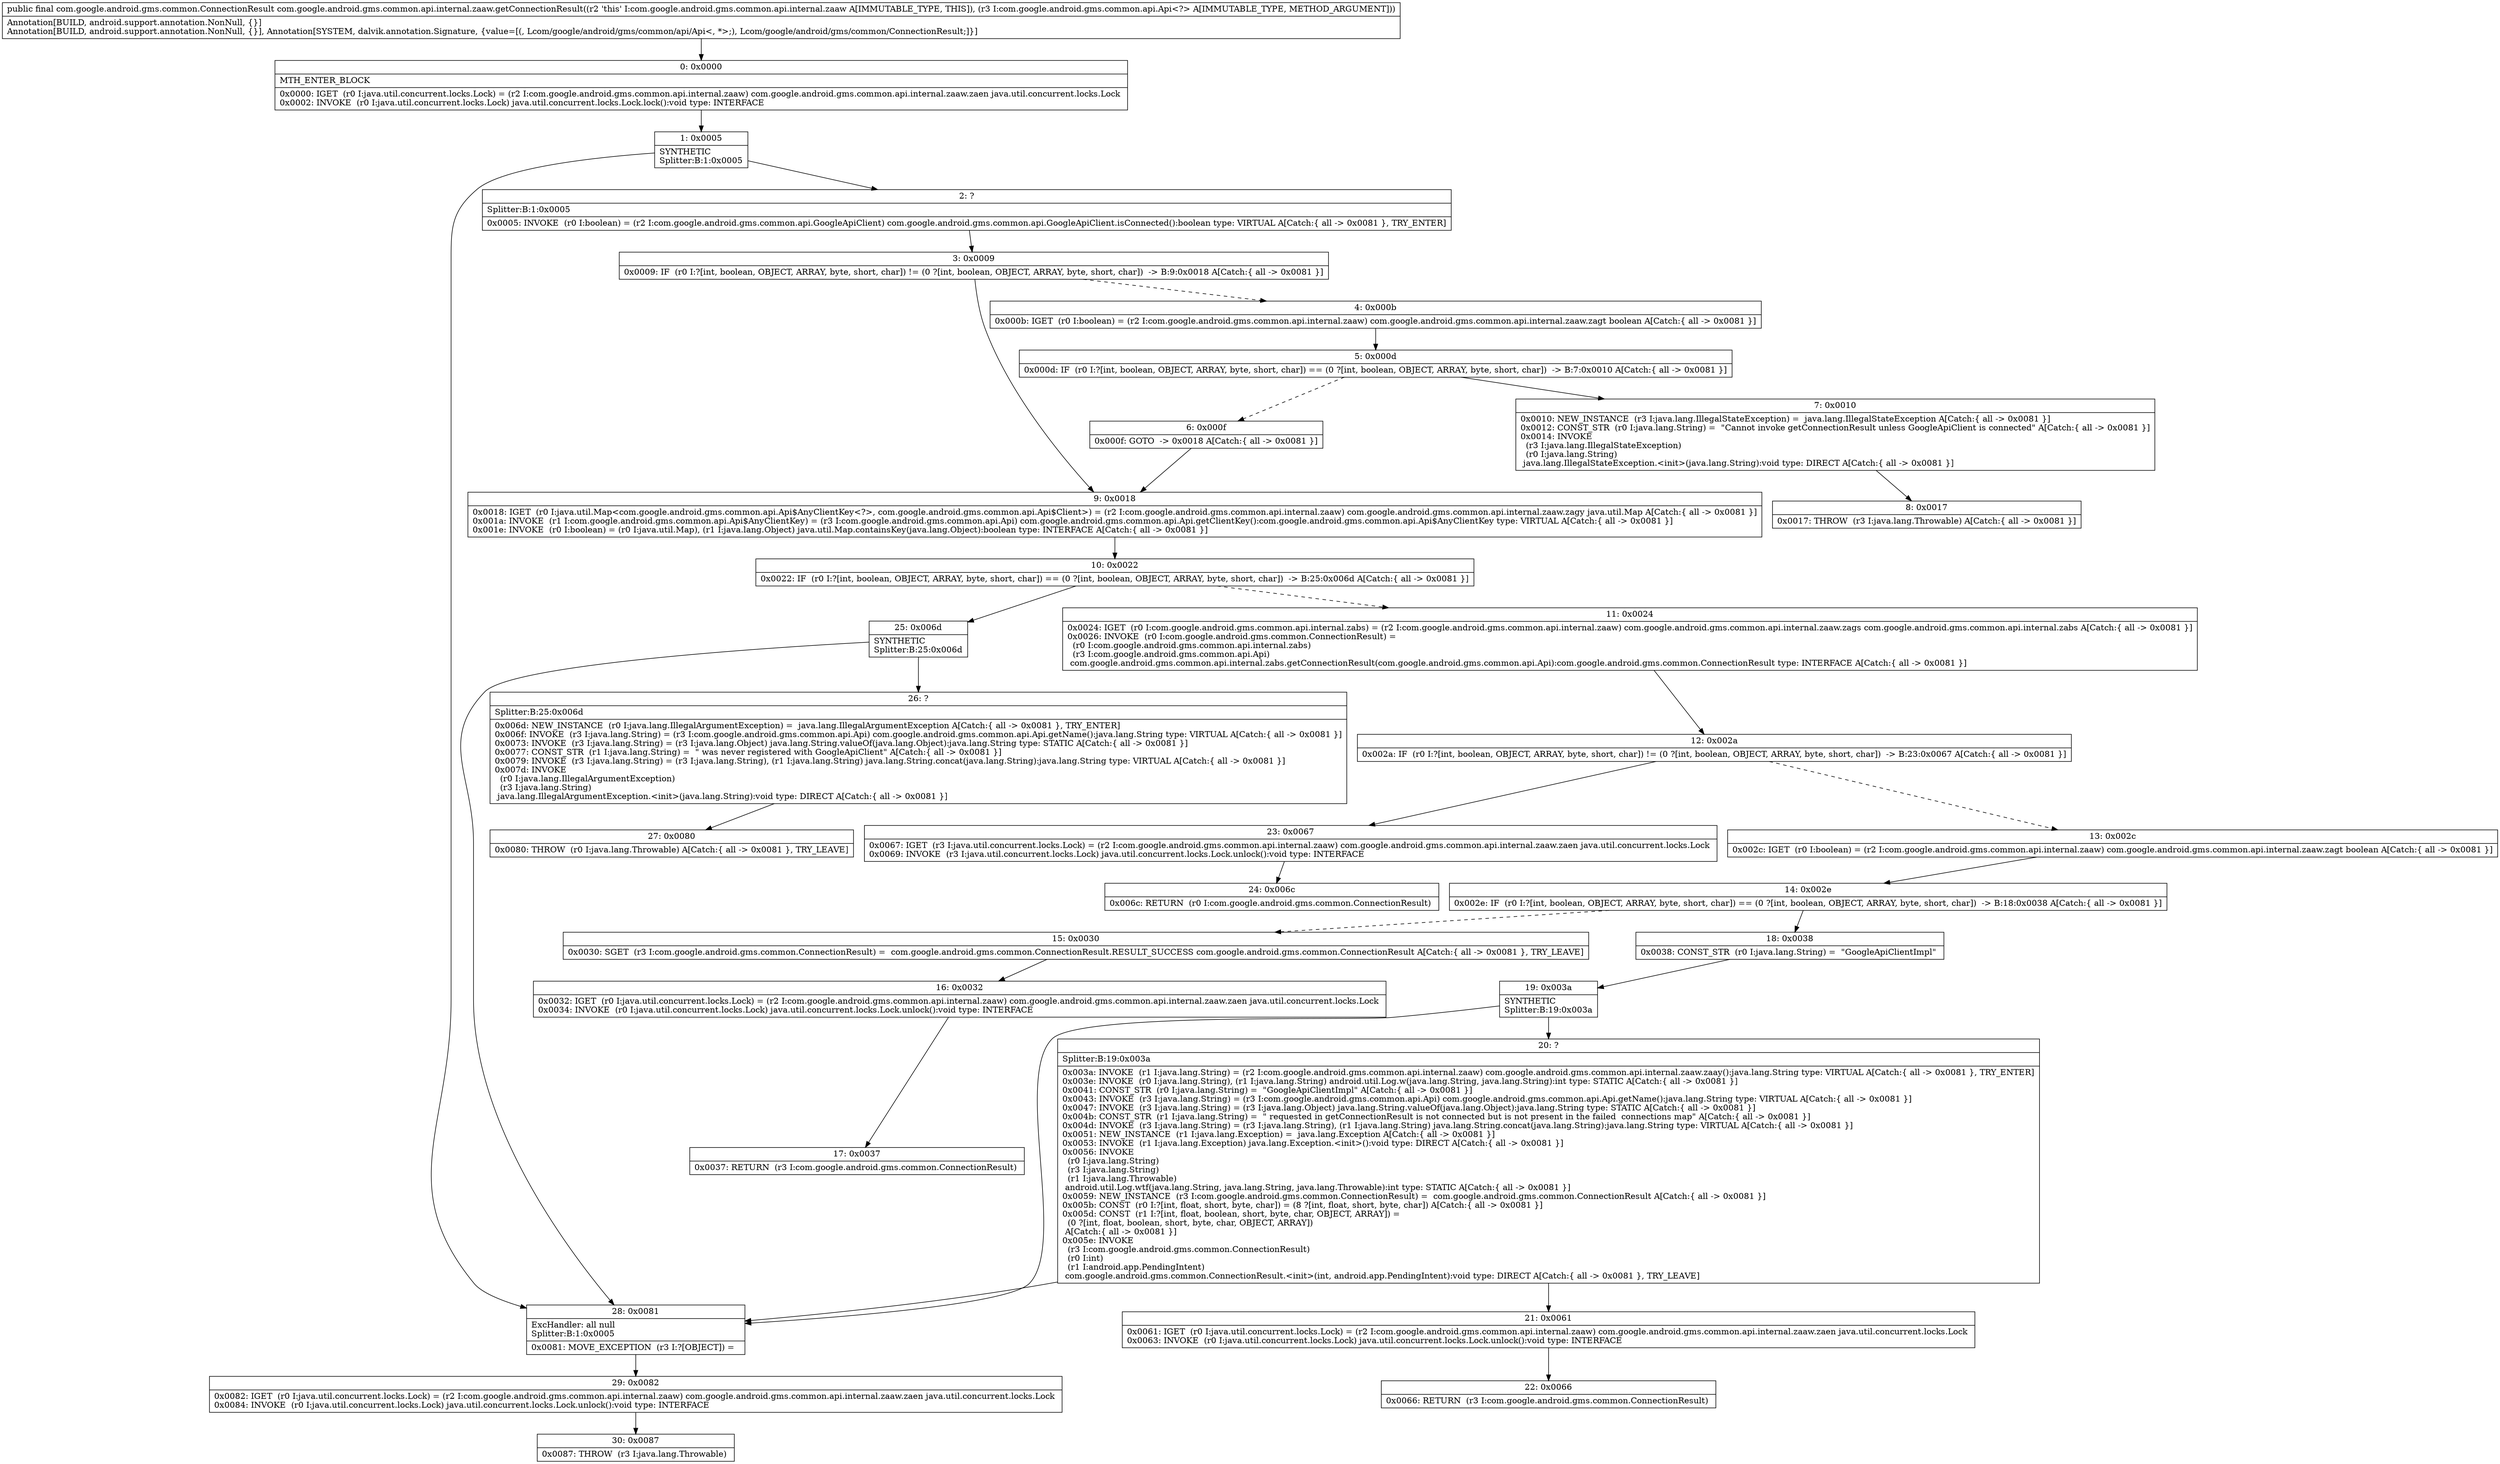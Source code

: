 digraph "CFG forcom.google.android.gms.common.api.internal.zaaw.getConnectionResult(Lcom\/google\/android\/gms\/common\/api\/Api;)Lcom\/google\/android\/gms\/common\/ConnectionResult;" {
Node_0 [shape=record,label="{0\:\ 0x0000|MTH_ENTER_BLOCK\l|0x0000: IGET  (r0 I:java.util.concurrent.locks.Lock) = (r2 I:com.google.android.gms.common.api.internal.zaaw) com.google.android.gms.common.api.internal.zaaw.zaen java.util.concurrent.locks.Lock \l0x0002: INVOKE  (r0 I:java.util.concurrent.locks.Lock) java.util.concurrent.locks.Lock.lock():void type: INTERFACE \l}"];
Node_1 [shape=record,label="{1\:\ 0x0005|SYNTHETIC\lSplitter:B:1:0x0005\l}"];
Node_2 [shape=record,label="{2\:\ ?|Splitter:B:1:0x0005\l|0x0005: INVOKE  (r0 I:boolean) = (r2 I:com.google.android.gms.common.api.GoogleApiClient) com.google.android.gms.common.api.GoogleApiClient.isConnected():boolean type: VIRTUAL A[Catch:\{ all \-\> 0x0081 \}, TRY_ENTER]\l}"];
Node_3 [shape=record,label="{3\:\ 0x0009|0x0009: IF  (r0 I:?[int, boolean, OBJECT, ARRAY, byte, short, char]) != (0 ?[int, boolean, OBJECT, ARRAY, byte, short, char])  \-\> B:9:0x0018 A[Catch:\{ all \-\> 0x0081 \}]\l}"];
Node_4 [shape=record,label="{4\:\ 0x000b|0x000b: IGET  (r0 I:boolean) = (r2 I:com.google.android.gms.common.api.internal.zaaw) com.google.android.gms.common.api.internal.zaaw.zagt boolean A[Catch:\{ all \-\> 0x0081 \}]\l}"];
Node_5 [shape=record,label="{5\:\ 0x000d|0x000d: IF  (r0 I:?[int, boolean, OBJECT, ARRAY, byte, short, char]) == (0 ?[int, boolean, OBJECT, ARRAY, byte, short, char])  \-\> B:7:0x0010 A[Catch:\{ all \-\> 0x0081 \}]\l}"];
Node_6 [shape=record,label="{6\:\ 0x000f|0x000f: GOTO  \-\> 0x0018 A[Catch:\{ all \-\> 0x0081 \}]\l}"];
Node_7 [shape=record,label="{7\:\ 0x0010|0x0010: NEW_INSTANCE  (r3 I:java.lang.IllegalStateException) =  java.lang.IllegalStateException A[Catch:\{ all \-\> 0x0081 \}]\l0x0012: CONST_STR  (r0 I:java.lang.String) =  \"Cannot invoke getConnectionResult unless GoogleApiClient is connected\" A[Catch:\{ all \-\> 0x0081 \}]\l0x0014: INVOKE  \l  (r3 I:java.lang.IllegalStateException)\l  (r0 I:java.lang.String)\l java.lang.IllegalStateException.\<init\>(java.lang.String):void type: DIRECT A[Catch:\{ all \-\> 0x0081 \}]\l}"];
Node_8 [shape=record,label="{8\:\ 0x0017|0x0017: THROW  (r3 I:java.lang.Throwable) A[Catch:\{ all \-\> 0x0081 \}]\l}"];
Node_9 [shape=record,label="{9\:\ 0x0018|0x0018: IGET  (r0 I:java.util.Map\<com.google.android.gms.common.api.Api$AnyClientKey\<?\>, com.google.android.gms.common.api.Api$Client\>) = (r2 I:com.google.android.gms.common.api.internal.zaaw) com.google.android.gms.common.api.internal.zaaw.zagy java.util.Map A[Catch:\{ all \-\> 0x0081 \}]\l0x001a: INVOKE  (r1 I:com.google.android.gms.common.api.Api$AnyClientKey) = (r3 I:com.google.android.gms.common.api.Api) com.google.android.gms.common.api.Api.getClientKey():com.google.android.gms.common.api.Api$AnyClientKey type: VIRTUAL A[Catch:\{ all \-\> 0x0081 \}]\l0x001e: INVOKE  (r0 I:boolean) = (r0 I:java.util.Map), (r1 I:java.lang.Object) java.util.Map.containsKey(java.lang.Object):boolean type: INTERFACE A[Catch:\{ all \-\> 0x0081 \}]\l}"];
Node_10 [shape=record,label="{10\:\ 0x0022|0x0022: IF  (r0 I:?[int, boolean, OBJECT, ARRAY, byte, short, char]) == (0 ?[int, boolean, OBJECT, ARRAY, byte, short, char])  \-\> B:25:0x006d A[Catch:\{ all \-\> 0x0081 \}]\l}"];
Node_11 [shape=record,label="{11\:\ 0x0024|0x0024: IGET  (r0 I:com.google.android.gms.common.api.internal.zabs) = (r2 I:com.google.android.gms.common.api.internal.zaaw) com.google.android.gms.common.api.internal.zaaw.zags com.google.android.gms.common.api.internal.zabs A[Catch:\{ all \-\> 0x0081 \}]\l0x0026: INVOKE  (r0 I:com.google.android.gms.common.ConnectionResult) = \l  (r0 I:com.google.android.gms.common.api.internal.zabs)\l  (r3 I:com.google.android.gms.common.api.Api)\l com.google.android.gms.common.api.internal.zabs.getConnectionResult(com.google.android.gms.common.api.Api):com.google.android.gms.common.ConnectionResult type: INTERFACE A[Catch:\{ all \-\> 0x0081 \}]\l}"];
Node_12 [shape=record,label="{12\:\ 0x002a|0x002a: IF  (r0 I:?[int, boolean, OBJECT, ARRAY, byte, short, char]) != (0 ?[int, boolean, OBJECT, ARRAY, byte, short, char])  \-\> B:23:0x0067 A[Catch:\{ all \-\> 0x0081 \}]\l}"];
Node_13 [shape=record,label="{13\:\ 0x002c|0x002c: IGET  (r0 I:boolean) = (r2 I:com.google.android.gms.common.api.internal.zaaw) com.google.android.gms.common.api.internal.zaaw.zagt boolean A[Catch:\{ all \-\> 0x0081 \}]\l}"];
Node_14 [shape=record,label="{14\:\ 0x002e|0x002e: IF  (r0 I:?[int, boolean, OBJECT, ARRAY, byte, short, char]) == (0 ?[int, boolean, OBJECT, ARRAY, byte, short, char])  \-\> B:18:0x0038 A[Catch:\{ all \-\> 0x0081 \}]\l}"];
Node_15 [shape=record,label="{15\:\ 0x0030|0x0030: SGET  (r3 I:com.google.android.gms.common.ConnectionResult) =  com.google.android.gms.common.ConnectionResult.RESULT_SUCCESS com.google.android.gms.common.ConnectionResult A[Catch:\{ all \-\> 0x0081 \}, TRY_LEAVE]\l}"];
Node_16 [shape=record,label="{16\:\ 0x0032|0x0032: IGET  (r0 I:java.util.concurrent.locks.Lock) = (r2 I:com.google.android.gms.common.api.internal.zaaw) com.google.android.gms.common.api.internal.zaaw.zaen java.util.concurrent.locks.Lock \l0x0034: INVOKE  (r0 I:java.util.concurrent.locks.Lock) java.util.concurrent.locks.Lock.unlock():void type: INTERFACE \l}"];
Node_17 [shape=record,label="{17\:\ 0x0037|0x0037: RETURN  (r3 I:com.google.android.gms.common.ConnectionResult) \l}"];
Node_18 [shape=record,label="{18\:\ 0x0038|0x0038: CONST_STR  (r0 I:java.lang.String) =  \"GoogleApiClientImpl\" \l}"];
Node_19 [shape=record,label="{19\:\ 0x003a|SYNTHETIC\lSplitter:B:19:0x003a\l}"];
Node_20 [shape=record,label="{20\:\ ?|Splitter:B:19:0x003a\l|0x003a: INVOKE  (r1 I:java.lang.String) = (r2 I:com.google.android.gms.common.api.internal.zaaw) com.google.android.gms.common.api.internal.zaaw.zaay():java.lang.String type: VIRTUAL A[Catch:\{ all \-\> 0x0081 \}, TRY_ENTER]\l0x003e: INVOKE  (r0 I:java.lang.String), (r1 I:java.lang.String) android.util.Log.w(java.lang.String, java.lang.String):int type: STATIC A[Catch:\{ all \-\> 0x0081 \}]\l0x0041: CONST_STR  (r0 I:java.lang.String) =  \"GoogleApiClientImpl\" A[Catch:\{ all \-\> 0x0081 \}]\l0x0043: INVOKE  (r3 I:java.lang.String) = (r3 I:com.google.android.gms.common.api.Api) com.google.android.gms.common.api.Api.getName():java.lang.String type: VIRTUAL A[Catch:\{ all \-\> 0x0081 \}]\l0x0047: INVOKE  (r3 I:java.lang.String) = (r3 I:java.lang.Object) java.lang.String.valueOf(java.lang.Object):java.lang.String type: STATIC A[Catch:\{ all \-\> 0x0081 \}]\l0x004b: CONST_STR  (r1 I:java.lang.String) =  \" requested in getConnectionResult is not connected but is not present in the failed  connections map\" A[Catch:\{ all \-\> 0x0081 \}]\l0x004d: INVOKE  (r3 I:java.lang.String) = (r3 I:java.lang.String), (r1 I:java.lang.String) java.lang.String.concat(java.lang.String):java.lang.String type: VIRTUAL A[Catch:\{ all \-\> 0x0081 \}]\l0x0051: NEW_INSTANCE  (r1 I:java.lang.Exception) =  java.lang.Exception A[Catch:\{ all \-\> 0x0081 \}]\l0x0053: INVOKE  (r1 I:java.lang.Exception) java.lang.Exception.\<init\>():void type: DIRECT A[Catch:\{ all \-\> 0x0081 \}]\l0x0056: INVOKE  \l  (r0 I:java.lang.String)\l  (r3 I:java.lang.String)\l  (r1 I:java.lang.Throwable)\l android.util.Log.wtf(java.lang.String, java.lang.String, java.lang.Throwable):int type: STATIC A[Catch:\{ all \-\> 0x0081 \}]\l0x0059: NEW_INSTANCE  (r3 I:com.google.android.gms.common.ConnectionResult) =  com.google.android.gms.common.ConnectionResult A[Catch:\{ all \-\> 0x0081 \}]\l0x005b: CONST  (r0 I:?[int, float, short, byte, char]) = (8 ?[int, float, short, byte, char]) A[Catch:\{ all \-\> 0x0081 \}]\l0x005d: CONST  (r1 I:?[int, float, boolean, short, byte, char, OBJECT, ARRAY]) = \l  (0 ?[int, float, boolean, short, byte, char, OBJECT, ARRAY])\l A[Catch:\{ all \-\> 0x0081 \}]\l0x005e: INVOKE  \l  (r3 I:com.google.android.gms.common.ConnectionResult)\l  (r0 I:int)\l  (r1 I:android.app.PendingIntent)\l com.google.android.gms.common.ConnectionResult.\<init\>(int, android.app.PendingIntent):void type: DIRECT A[Catch:\{ all \-\> 0x0081 \}, TRY_LEAVE]\l}"];
Node_21 [shape=record,label="{21\:\ 0x0061|0x0061: IGET  (r0 I:java.util.concurrent.locks.Lock) = (r2 I:com.google.android.gms.common.api.internal.zaaw) com.google.android.gms.common.api.internal.zaaw.zaen java.util.concurrent.locks.Lock \l0x0063: INVOKE  (r0 I:java.util.concurrent.locks.Lock) java.util.concurrent.locks.Lock.unlock():void type: INTERFACE \l}"];
Node_22 [shape=record,label="{22\:\ 0x0066|0x0066: RETURN  (r3 I:com.google.android.gms.common.ConnectionResult) \l}"];
Node_23 [shape=record,label="{23\:\ 0x0067|0x0067: IGET  (r3 I:java.util.concurrent.locks.Lock) = (r2 I:com.google.android.gms.common.api.internal.zaaw) com.google.android.gms.common.api.internal.zaaw.zaen java.util.concurrent.locks.Lock \l0x0069: INVOKE  (r3 I:java.util.concurrent.locks.Lock) java.util.concurrent.locks.Lock.unlock():void type: INTERFACE \l}"];
Node_24 [shape=record,label="{24\:\ 0x006c|0x006c: RETURN  (r0 I:com.google.android.gms.common.ConnectionResult) \l}"];
Node_25 [shape=record,label="{25\:\ 0x006d|SYNTHETIC\lSplitter:B:25:0x006d\l}"];
Node_26 [shape=record,label="{26\:\ ?|Splitter:B:25:0x006d\l|0x006d: NEW_INSTANCE  (r0 I:java.lang.IllegalArgumentException) =  java.lang.IllegalArgumentException A[Catch:\{ all \-\> 0x0081 \}, TRY_ENTER]\l0x006f: INVOKE  (r3 I:java.lang.String) = (r3 I:com.google.android.gms.common.api.Api) com.google.android.gms.common.api.Api.getName():java.lang.String type: VIRTUAL A[Catch:\{ all \-\> 0x0081 \}]\l0x0073: INVOKE  (r3 I:java.lang.String) = (r3 I:java.lang.Object) java.lang.String.valueOf(java.lang.Object):java.lang.String type: STATIC A[Catch:\{ all \-\> 0x0081 \}]\l0x0077: CONST_STR  (r1 I:java.lang.String) =  \" was never registered with GoogleApiClient\" A[Catch:\{ all \-\> 0x0081 \}]\l0x0079: INVOKE  (r3 I:java.lang.String) = (r3 I:java.lang.String), (r1 I:java.lang.String) java.lang.String.concat(java.lang.String):java.lang.String type: VIRTUAL A[Catch:\{ all \-\> 0x0081 \}]\l0x007d: INVOKE  \l  (r0 I:java.lang.IllegalArgumentException)\l  (r3 I:java.lang.String)\l java.lang.IllegalArgumentException.\<init\>(java.lang.String):void type: DIRECT A[Catch:\{ all \-\> 0x0081 \}]\l}"];
Node_27 [shape=record,label="{27\:\ 0x0080|0x0080: THROW  (r0 I:java.lang.Throwable) A[Catch:\{ all \-\> 0x0081 \}, TRY_LEAVE]\l}"];
Node_28 [shape=record,label="{28\:\ 0x0081|ExcHandler: all null\lSplitter:B:1:0x0005\l|0x0081: MOVE_EXCEPTION  (r3 I:?[OBJECT]) =  \l}"];
Node_29 [shape=record,label="{29\:\ 0x0082|0x0082: IGET  (r0 I:java.util.concurrent.locks.Lock) = (r2 I:com.google.android.gms.common.api.internal.zaaw) com.google.android.gms.common.api.internal.zaaw.zaen java.util.concurrent.locks.Lock \l0x0084: INVOKE  (r0 I:java.util.concurrent.locks.Lock) java.util.concurrent.locks.Lock.unlock():void type: INTERFACE \l}"];
Node_30 [shape=record,label="{30\:\ 0x0087|0x0087: THROW  (r3 I:java.lang.Throwable) \l}"];
MethodNode[shape=record,label="{public final com.google.android.gms.common.ConnectionResult com.google.android.gms.common.api.internal.zaaw.getConnectionResult((r2 'this' I:com.google.android.gms.common.api.internal.zaaw A[IMMUTABLE_TYPE, THIS]), (r3 I:com.google.android.gms.common.api.Api\<?\> A[IMMUTABLE_TYPE, METHOD_ARGUMENT]))  | Annotation[BUILD, android.support.annotation.NonNull, \{\}]\lAnnotation[BUILD, android.support.annotation.NonNull, \{\}], Annotation[SYSTEM, dalvik.annotation.Signature, \{value=[(, Lcom\/google\/android\/gms\/common\/api\/Api\<, *\>;), Lcom\/google\/android\/gms\/common\/ConnectionResult;]\}]\l}"];
MethodNode -> Node_0;
Node_0 -> Node_1;
Node_1 -> Node_2;
Node_1 -> Node_28;
Node_2 -> Node_3;
Node_3 -> Node_4[style=dashed];
Node_3 -> Node_9;
Node_4 -> Node_5;
Node_5 -> Node_6[style=dashed];
Node_5 -> Node_7;
Node_6 -> Node_9;
Node_7 -> Node_8;
Node_9 -> Node_10;
Node_10 -> Node_11[style=dashed];
Node_10 -> Node_25;
Node_11 -> Node_12;
Node_12 -> Node_13[style=dashed];
Node_12 -> Node_23;
Node_13 -> Node_14;
Node_14 -> Node_15[style=dashed];
Node_14 -> Node_18;
Node_15 -> Node_16;
Node_16 -> Node_17;
Node_18 -> Node_19;
Node_19 -> Node_20;
Node_19 -> Node_28;
Node_20 -> Node_21;
Node_20 -> Node_28;
Node_21 -> Node_22;
Node_23 -> Node_24;
Node_25 -> Node_26;
Node_25 -> Node_28;
Node_26 -> Node_27;
Node_28 -> Node_29;
Node_29 -> Node_30;
}

